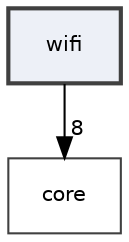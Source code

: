 digraph "wifi"
{
 // LATEX_PDF_SIZE
  edge [fontname="Helvetica",fontsize="10",labelfontname="Helvetica",labelfontsize="10"];
  node [fontname="Helvetica",fontsize="10",shape=record];
  compound=true
  dir_9bb89822448514d94fe3e213d3ac83be [shape=box, label="wifi", style="filled,bold,", fillcolor="#edf0f7", color="grey25", URL="dir_9bb89822448514d94fe3e213d3ac83be.html"];
  dir_aebb8dcc11953d78e620bbef0b9e2183 [shape=box, label="core", style="", fillcolor="#edf0f7", color="grey25", URL="dir_aebb8dcc11953d78e620bbef0b9e2183.html"];
  dir_9bb89822448514d94fe3e213d3ac83be->dir_aebb8dcc11953d78e620bbef0b9e2183 [headlabel="8", labeldistance=1.5 headhref="dir_000014_000004.html"];
}
